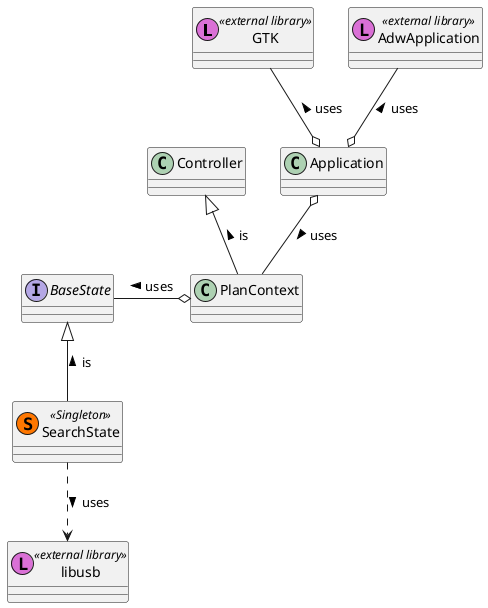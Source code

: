 @startuml SearchState

class GTK << (L, orchid) external library>>
class AdwApplication << (L, orchid) external library>>
class Application
class Controller
class PlanContext
interface BaseState
class SearchState << (S,#FF7700) Singleton >>
class libusb << (L, orchid) external library>>

Application o-up- AdwApplication : uses >
Application o-up- GTK : uses >
Application o-- PlanContext : uses >
PlanContext -up-|> Controller : is >
PlanContext o-left- BaseState : uses >
SearchState -up-|> BaseState : is >
SearchState ..> libusb : uses >

@enduml
